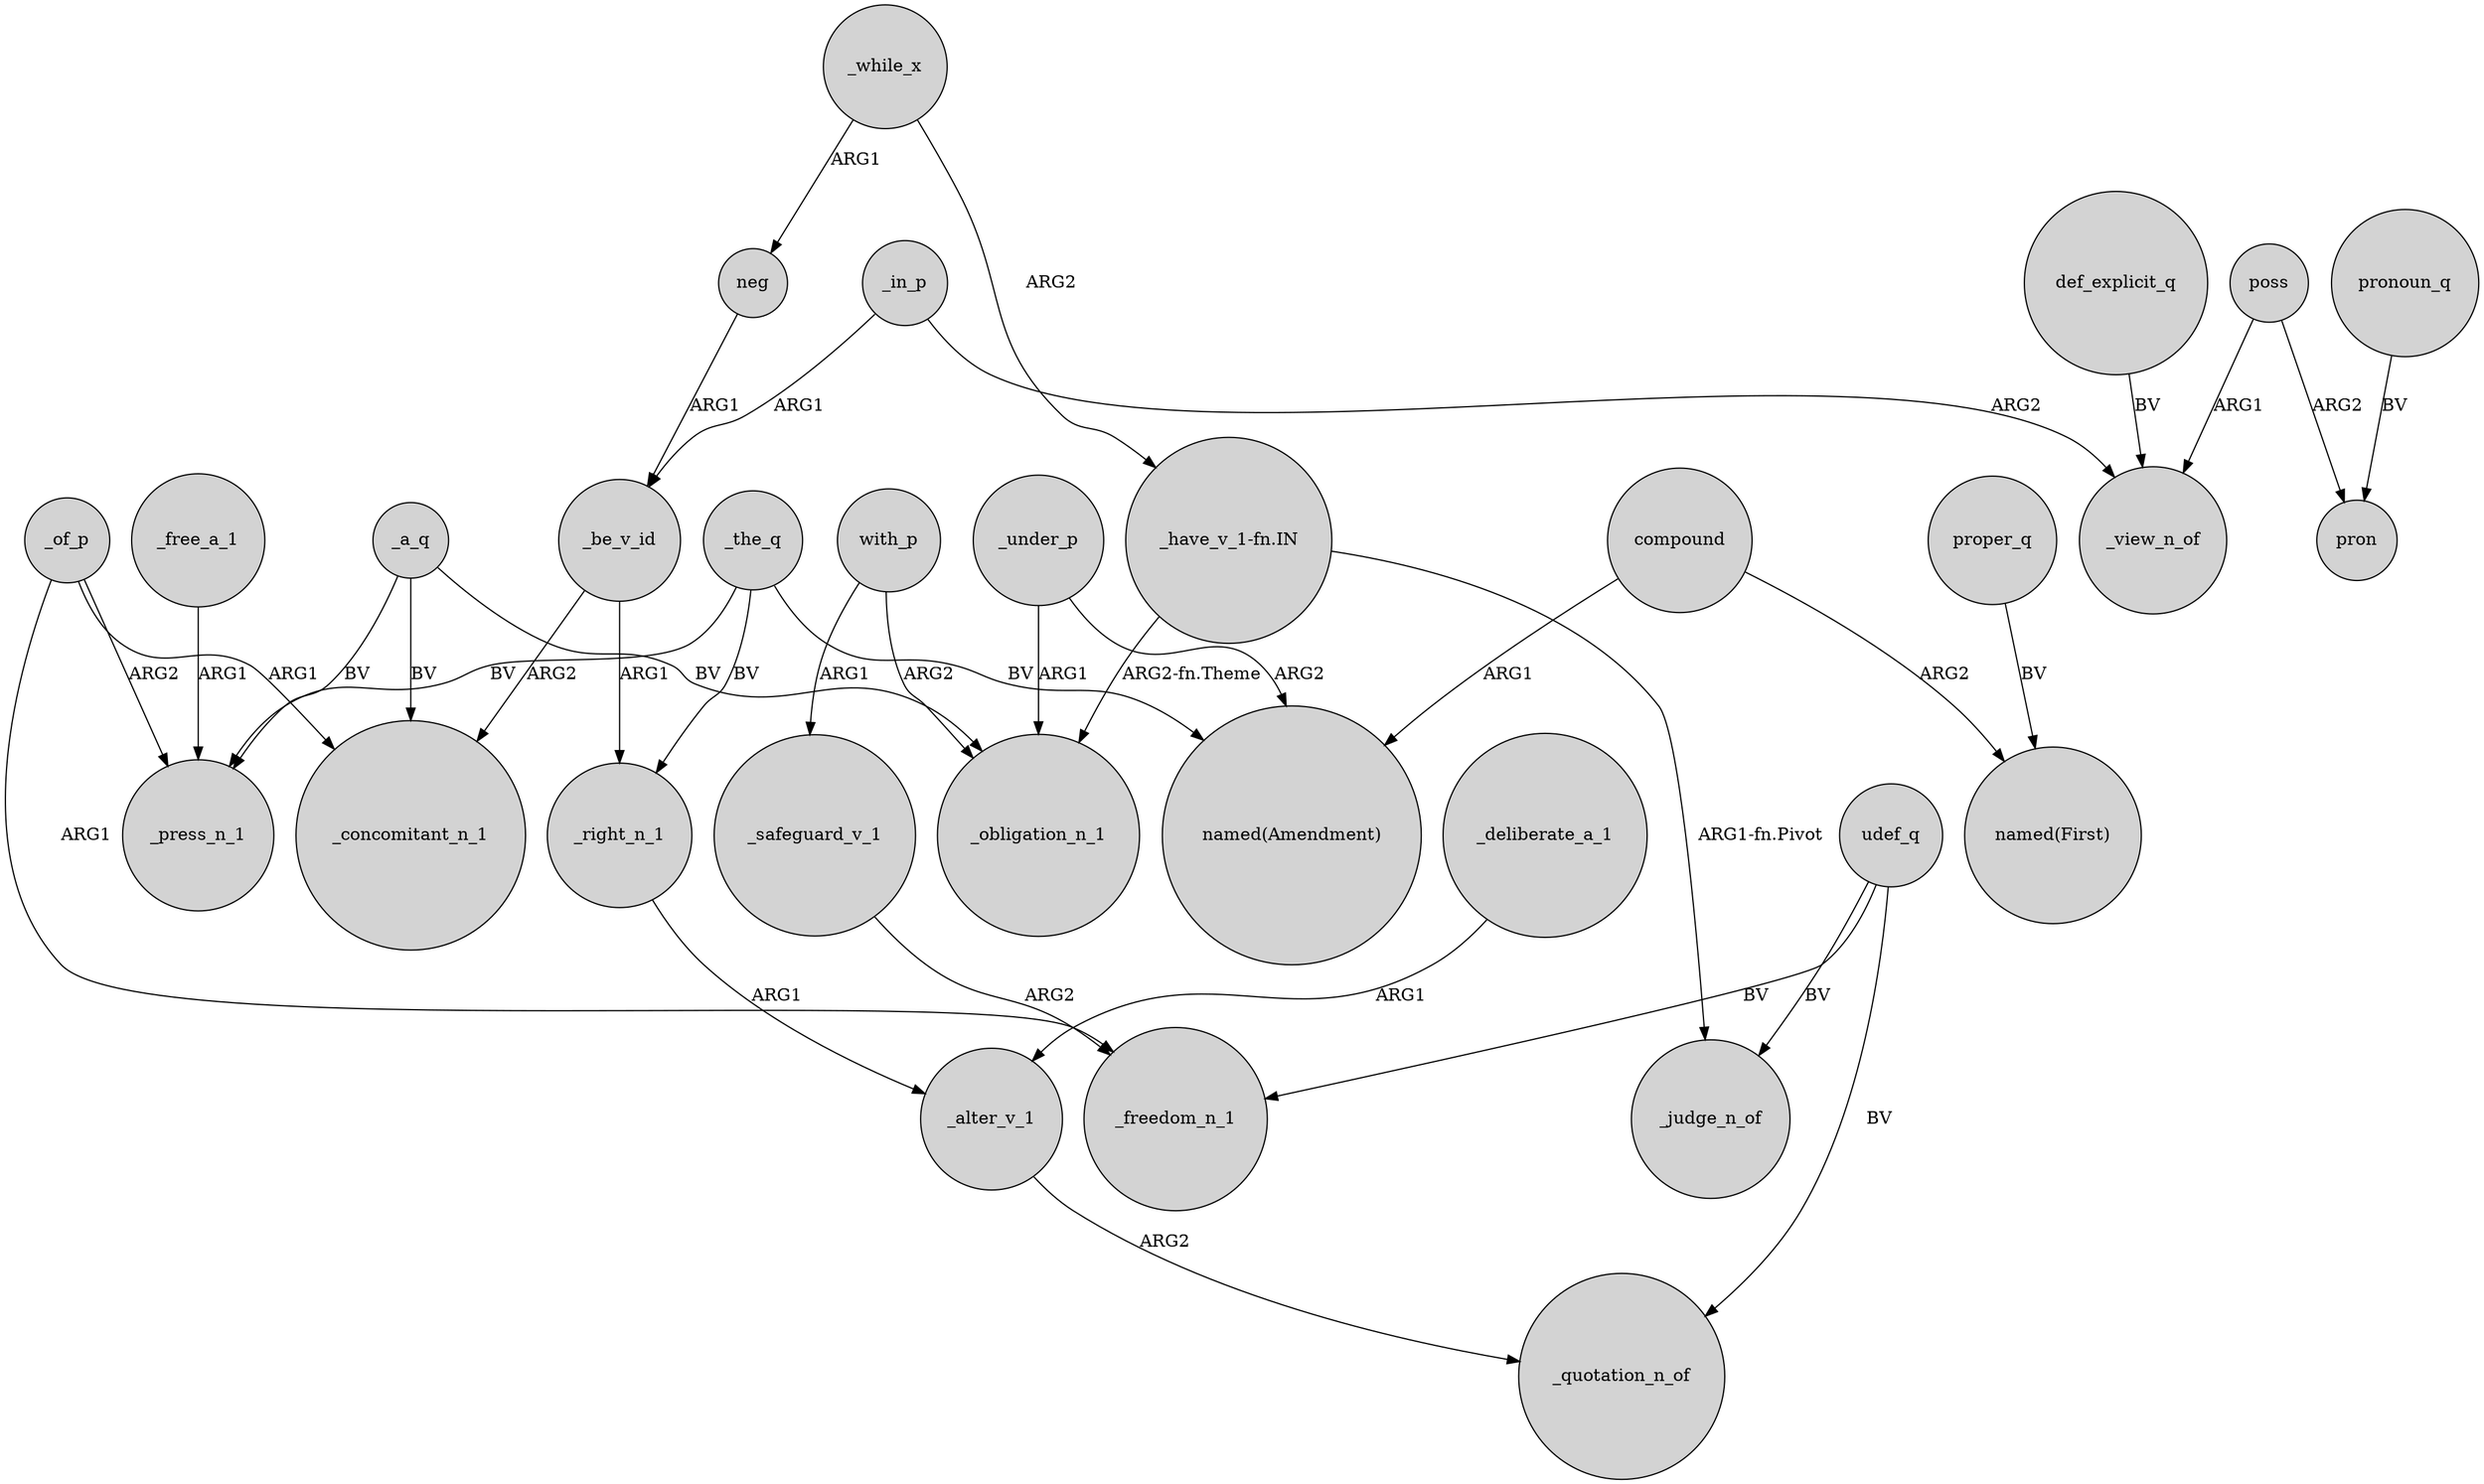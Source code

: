 digraph {
	node [shape=circle style=filled]
	_the_q -> _press_n_1 [label=BV]
	_in_p -> _view_n_of [label=ARG2]
	poss -> pron [label=ARG2]
	compound -> "named(Amendment)" [label=ARG1]
	_right_n_1 -> _alter_v_1 [label=ARG1]
	_deliberate_a_1 -> _alter_v_1 [label=ARG1]
	_be_v_id -> _right_n_1 [label=ARG1]
	proper_q -> "named(First)" [label=BV]
	_under_p -> _obligation_n_1 [label=ARG1]
	_alter_v_1 -> _quotation_n_of [label=ARG2]
	_while_x -> neg [label=ARG1]
	_safeguard_v_1 -> _freedom_n_1 [label=ARG2]
	compound -> "named(First)" [label=ARG2]
	with_p -> _safeguard_v_1 [label=ARG1]
	_a_q -> _press_n_1 [label=BV]
	udef_q -> _judge_n_of [label=BV]
	"_have_v_1-fn.IN" -> _judge_n_of [label="ARG1-fn.Pivot"]
	poss -> _view_n_of [label=ARG1]
	_of_p -> _press_n_1 [label=ARG2]
	_under_p -> "named(Amendment)" [label=ARG2]
	pronoun_q -> pron [label=BV]
	_free_a_1 -> _press_n_1 [label=ARG1]
	_a_q -> _obligation_n_1 [label=BV]
	_of_p -> _freedom_n_1 [label=ARG1]
	with_p -> _obligation_n_1 [label=ARG2]
	def_explicit_q -> _view_n_of [label=BV]
	_the_q -> "named(Amendment)" [label=BV]
	_while_x -> "_have_v_1-fn.IN" [label=ARG2]
	_in_p -> _be_v_id [label=ARG1]
	udef_q -> _freedom_n_1 [label=BV]
	udef_q -> _quotation_n_of [label=BV]
	_the_q -> _right_n_1 [label=BV]
	_a_q -> _concomitant_n_1 [label=BV]
	neg -> _be_v_id [label=ARG1]
	"_have_v_1-fn.IN" -> _obligation_n_1 [label="ARG2-fn.Theme"]
	_of_p -> _concomitant_n_1 [label=ARG1]
	_be_v_id -> _concomitant_n_1 [label=ARG2]
}
